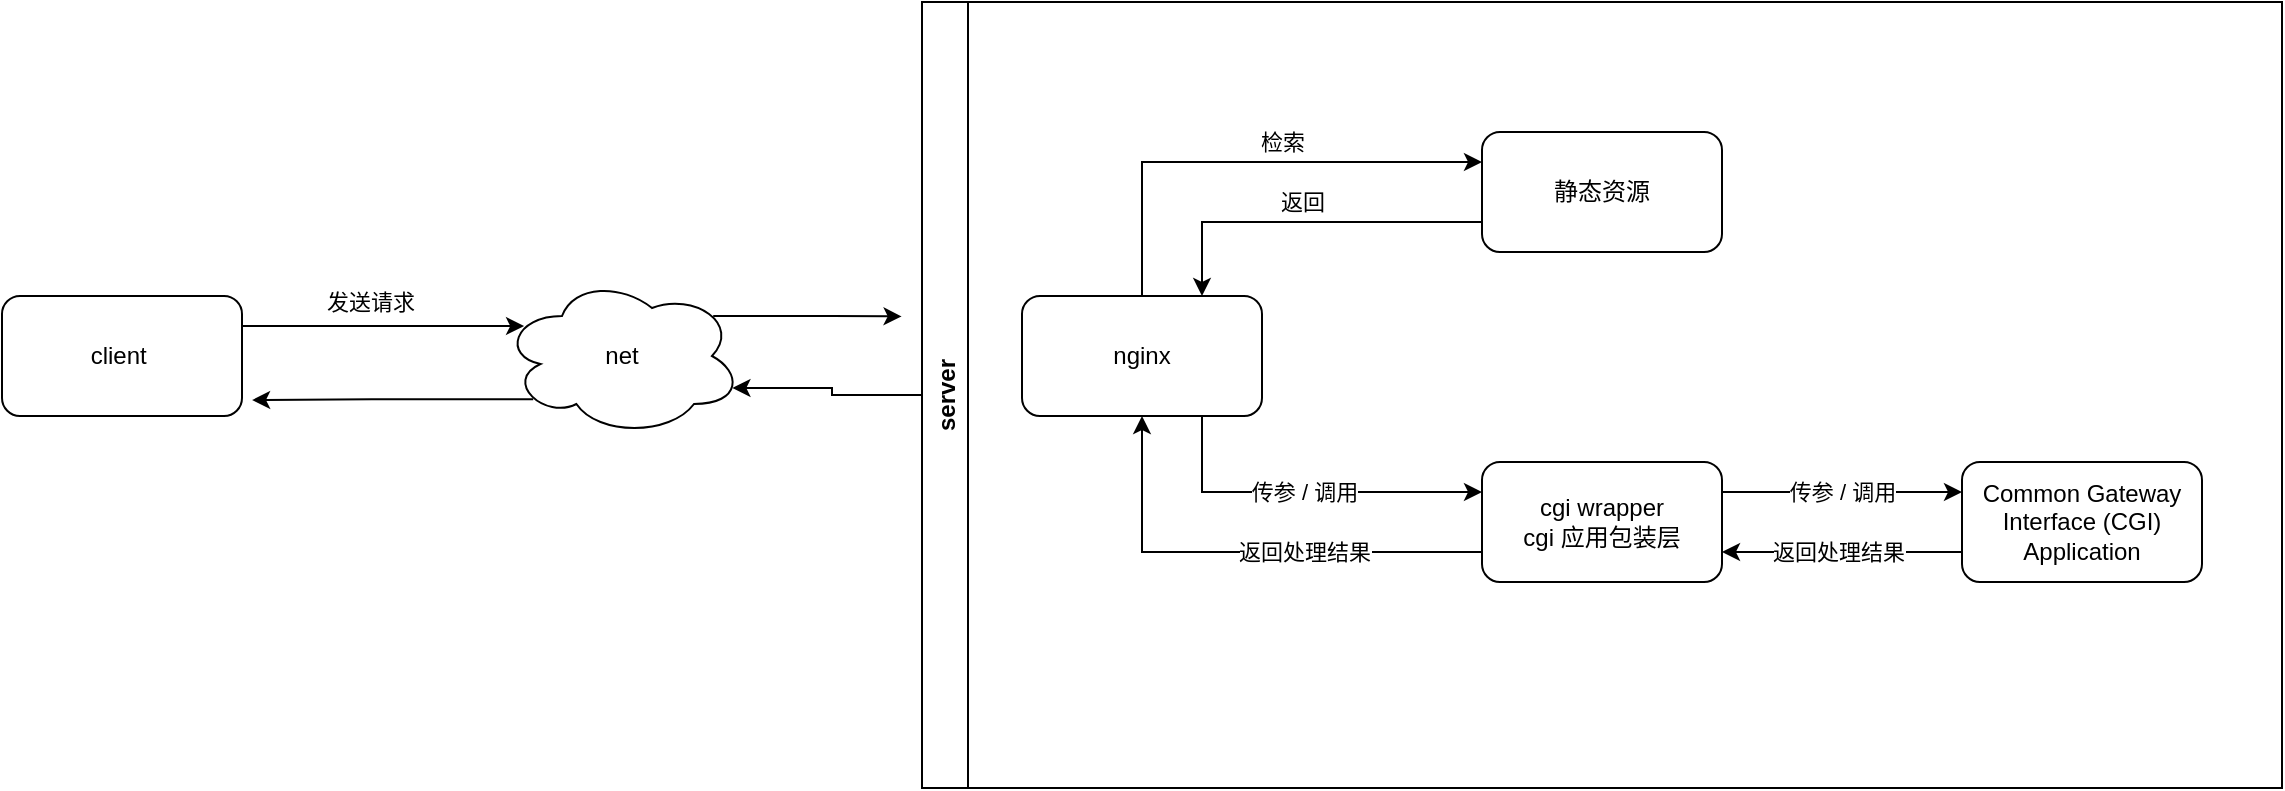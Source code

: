 <mxfile version="14.9.6" type="device"><diagram id="C5RBs43oDa-KdzZeNtuy" name="Page-1"><mxGraphModel dx="2977" dy="2114" grid="1" gridSize="10" guides="1" tooltips="1" connect="1" arrows="1" fold="1" page="1" pageScale="1" pageWidth="827" pageHeight="1169" math="0" shadow="0"><root><mxCell id="WIyWlLk6GJQsqaUBKTNV-0"/><mxCell id="WIyWlLk6GJQsqaUBKTNV-1" parent="WIyWlLk6GJQsqaUBKTNV-0"/><mxCell id="HbQvwtUHCYLz7Qxdh53F-5" style="edgeStyle=orthogonalEdgeStyle;rounded=0;orthogonalLoop=1;jettySize=auto;html=1;exitX=0.88;exitY=0.25;exitDx=0;exitDy=0;exitPerimeter=0;entryX=-0.015;entryY=0.4;entryDx=0;entryDy=0;entryPerimeter=0;" edge="1" parent="WIyWlLk6GJQsqaUBKTNV-1" source="HbQvwtUHCYLz7Qxdh53F-0" target="HbQvwtUHCYLz7Qxdh53F-4"><mxGeometry relative="1" as="geometry"><mxPoint x="450" y="237" as="targetPoint"/></mxGeometry></mxCell><mxCell id="HbQvwtUHCYLz7Qxdh53F-21" style="edgeStyle=orthogonalEdgeStyle;rounded=0;orthogonalLoop=1;jettySize=auto;html=1;exitX=0.13;exitY=0.77;exitDx=0;exitDy=0;exitPerimeter=0;entryX=1.042;entryY=0.867;entryDx=0;entryDy=0;entryPerimeter=0;" edge="1" parent="WIyWlLk6GJQsqaUBKTNV-1" source="HbQvwtUHCYLz7Qxdh53F-0" target="HbQvwtUHCYLz7Qxdh53F-1"><mxGeometry relative="1" as="geometry"/></mxCell><mxCell id="HbQvwtUHCYLz7Qxdh53F-0" value="net" style="ellipse;shape=cloud;whiteSpace=wrap;html=1;" vertex="1" parent="WIyWlLk6GJQsqaUBKTNV-1"><mxGeometry x="300" y="217" width="120" height="80" as="geometry"/></mxCell><mxCell id="HbQvwtUHCYLz7Qxdh53F-6" style="edgeStyle=orthogonalEdgeStyle;rounded=0;orthogonalLoop=1;jettySize=auto;html=1;exitX=1;exitY=0.25;exitDx=0;exitDy=0;entryX=0.092;entryY=0.313;entryDx=0;entryDy=0;entryPerimeter=0;" edge="1" parent="WIyWlLk6GJQsqaUBKTNV-1" source="HbQvwtUHCYLz7Qxdh53F-1" target="HbQvwtUHCYLz7Qxdh53F-0"><mxGeometry relative="1" as="geometry"/></mxCell><mxCell id="HbQvwtUHCYLz7Qxdh53F-7" value="发送请求" style="edgeLabel;html=1;align=center;verticalAlign=middle;resizable=0;points=[];" vertex="1" connectable="0" parent="HbQvwtUHCYLz7Qxdh53F-6"><mxGeometry x="-0.092" y="1" relative="1" as="geometry"><mxPoint y="-11" as="offset"/></mxGeometry></mxCell><mxCell id="HbQvwtUHCYLz7Qxdh53F-1" value="client&amp;nbsp;" style="rounded=1;whiteSpace=wrap;html=1;" vertex="1" parent="WIyWlLk6GJQsqaUBKTNV-1"><mxGeometry x="50" y="227" width="120" height="60" as="geometry"/></mxCell><mxCell id="HbQvwtUHCYLz7Qxdh53F-20" style="edgeStyle=orthogonalEdgeStyle;rounded=0;orthogonalLoop=1;jettySize=auto;html=1;exitX=0;exitY=0.5;exitDx=0;exitDy=0;entryX=0.96;entryY=0.7;entryDx=0;entryDy=0;entryPerimeter=0;" edge="1" parent="WIyWlLk6GJQsqaUBKTNV-1" source="HbQvwtUHCYLz7Qxdh53F-4" target="HbQvwtUHCYLz7Qxdh53F-0"><mxGeometry relative="1" as="geometry"/></mxCell><mxCell id="HbQvwtUHCYLz7Qxdh53F-4" value="server" style="swimlane;horizontal=0;" vertex="1" parent="WIyWlLk6GJQsqaUBKTNV-1"><mxGeometry x="510" y="80" width="680" height="393" as="geometry"/></mxCell><mxCell id="HbQvwtUHCYLz7Qxdh53F-10" value="检索" style="edgeStyle=orthogonalEdgeStyle;rounded=0;orthogonalLoop=1;jettySize=auto;html=1;entryX=0;entryY=0.25;entryDx=0;entryDy=0;exitX=0.5;exitY=0;exitDx=0;exitDy=0;" edge="1" parent="HbQvwtUHCYLz7Qxdh53F-4" source="HbQvwtUHCYLz7Qxdh53F-8" target="HbQvwtUHCYLz7Qxdh53F-9"><mxGeometry x="0.156" y="10" relative="1" as="geometry"><mxPoint as="offset"/></mxGeometry></mxCell><mxCell id="HbQvwtUHCYLz7Qxdh53F-14" value="传参 / 调用" style="edgeStyle=orthogonalEdgeStyle;rounded=0;orthogonalLoop=1;jettySize=auto;html=1;exitX=0.75;exitY=1;exitDx=0;exitDy=0;entryX=0;entryY=0.25;entryDx=0;entryDy=0;" edge="1" parent="HbQvwtUHCYLz7Qxdh53F-4" source="HbQvwtUHCYLz7Qxdh53F-8" target="HbQvwtUHCYLz7Qxdh53F-13"><mxGeometry relative="1" as="geometry"/></mxCell><mxCell id="HbQvwtUHCYLz7Qxdh53F-8" value="nginx" style="rounded=1;whiteSpace=wrap;html=1;" vertex="1" parent="HbQvwtUHCYLz7Qxdh53F-4"><mxGeometry x="50" y="147" width="120" height="60" as="geometry"/></mxCell><mxCell id="HbQvwtUHCYLz7Qxdh53F-11" value="返回" style="edgeStyle=orthogonalEdgeStyle;rounded=0;orthogonalLoop=1;jettySize=auto;html=1;exitX=0;exitY=0.75;exitDx=0;exitDy=0;entryX=0.75;entryY=0;entryDx=0;entryDy=0;" edge="1" parent="HbQvwtUHCYLz7Qxdh53F-4" source="HbQvwtUHCYLz7Qxdh53F-9" target="HbQvwtUHCYLz7Qxdh53F-8"><mxGeometry x="0.017" y="-10" relative="1" as="geometry"><mxPoint as="offset"/></mxGeometry></mxCell><mxCell id="HbQvwtUHCYLz7Qxdh53F-9" value="静态资源" style="rounded=1;whiteSpace=wrap;html=1;" vertex="1" parent="HbQvwtUHCYLz7Qxdh53F-4"><mxGeometry x="280" y="65" width="120" height="60" as="geometry"/></mxCell><mxCell id="HbQvwtUHCYLz7Qxdh53F-16" style="edgeStyle=orthogonalEdgeStyle;rounded=0;orthogonalLoop=1;jettySize=auto;html=1;exitX=0;exitY=0.75;exitDx=0;exitDy=0;entryX=1;entryY=0.75;entryDx=0;entryDy=0;" edge="1" parent="HbQvwtUHCYLz7Qxdh53F-4" source="HbQvwtUHCYLz7Qxdh53F-12" target="HbQvwtUHCYLz7Qxdh53F-13"><mxGeometry relative="1" as="geometry"/></mxCell><mxCell id="HbQvwtUHCYLz7Qxdh53F-18" value="返回处理结果" style="edgeLabel;html=1;align=center;verticalAlign=middle;resizable=0;points=[];" vertex="1" connectable="0" parent="HbQvwtUHCYLz7Qxdh53F-16"><mxGeometry x="0.033" relative="1" as="geometry"><mxPoint as="offset"/></mxGeometry></mxCell><mxCell id="HbQvwtUHCYLz7Qxdh53F-12" value="Common Gateway Interface (CGI)&lt;br&gt;Application" style="rounded=1;whiteSpace=wrap;html=1;" vertex="1" parent="HbQvwtUHCYLz7Qxdh53F-4"><mxGeometry x="520" y="230" width="120" height="60" as="geometry"/></mxCell><mxCell id="HbQvwtUHCYLz7Qxdh53F-15" value="传参 / 调用" style="edgeStyle=orthogonalEdgeStyle;rounded=0;orthogonalLoop=1;jettySize=auto;html=1;exitX=1;exitY=0.25;exitDx=0;exitDy=0;entryX=0;entryY=0.25;entryDx=0;entryDy=0;" edge="1" parent="HbQvwtUHCYLz7Qxdh53F-4" source="HbQvwtUHCYLz7Qxdh53F-13" target="HbQvwtUHCYLz7Qxdh53F-12"><mxGeometry relative="1" as="geometry"/></mxCell><mxCell id="HbQvwtUHCYLz7Qxdh53F-17" style="edgeStyle=orthogonalEdgeStyle;rounded=0;orthogonalLoop=1;jettySize=auto;html=1;exitX=0;exitY=0.75;exitDx=0;exitDy=0;entryX=0.5;entryY=1;entryDx=0;entryDy=0;" edge="1" parent="HbQvwtUHCYLz7Qxdh53F-4" source="HbQvwtUHCYLz7Qxdh53F-13" target="HbQvwtUHCYLz7Qxdh53F-8"><mxGeometry relative="1" as="geometry"/></mxCell><mxCell id="HbQvwtUHCYLz7Qxdh53F-19" value="返回处理结果" style="edgeLabel;html=1;align=center;verticalAlign=middle;resizable=0;points=[];" vertex="1" connectable="0" parent="HbQvwtUHCYLz7Qxdh53F-17"><mxGeometry x="-0.252" relative="1" as="geometry"><mxPoint as="offset"/></mxGeometry></mxCell><mxCell id="HbQvwtUHCYLz7Qxdh53F-13" value="cgi wrapper&lt;br&gt;cgi 应用包装层" style="rounded=1;whiteSpace=wrap;html=1;" vertex="1" parent="HbQvwtUHCYLz7Qxdh53F-4"><mxGeometry x="280" y="230" width="120" height="60" as="geometry"/></mxCell></root></mxGraphModel></diagram></mxfile>